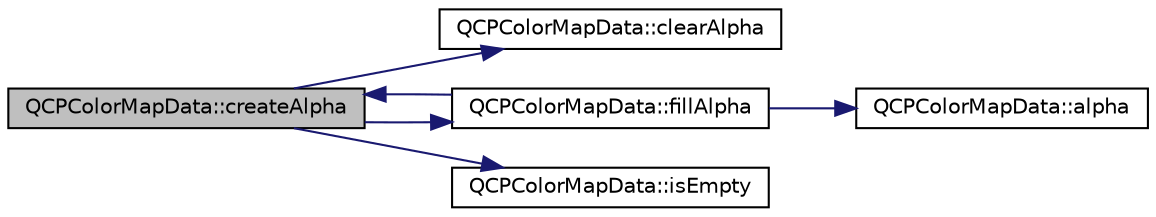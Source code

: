 digraph "QCPColorMapData::createAlpha"
{
 // LATEX_PDF_SIZE
  edge [fontname="Helvetica",fontsize="10",labelfontname="Helvetica",labelfontsize="10"];
  node [fontname="Helvetica",fontsize="10",shape=record];
  rankdir="LR";
  Node1 [label="QCPColorMapData::createAlpha",height=0.2,width=0.4,color="black", fillcolor="grey75", style="filled", fontcolor="black",tooltip=" "];
  Node1 -> Node2 [color="midnightblue",fontsize="10",style="solid",fontname="Helvetica"];
  Node2 [label="QCPColorMapData::clearAlpha",height=0.2,width=0.4,color="black", fillcolor="white", style="filled",URL="$classQCPColorMapData.html#a14d08b9c3720cd719400079b86d3906b",tooltip=" "];
  Node1 -> Node3 [color="midnightblue",fontsize="10",style="solid",fontname="Helvetica"];
  Node3 [label="QCPColorMapData::fillAlpha",height=0.2,width=0.4,color="black", fillcolor="white", style="filled",URL="$classQCPColorMapData.html#a93e2a549d7702bc849cd48a585294657",tooltip=" "];
  Node3 -> Node4 [color="midnightblue",fontsize="10",style="solid",fontname="Helvetica"];
  Node4 [label="QCPColorMapData::alpha",height=0.2,width=0.4,color="black", fillcolor="white", style="filled",URL="$classQCPColorMapData.html#a4f7e6b7a97017400cbbd46f0660e68ea",tooltip=" "];
  Node3 -> Node1 [color="midnightblue",fontsize="10",style="solid",fontname="Helvetica"];
  Node1 -> Node5 [color="midnightblue",fontsize="10",style="solid",fontname="Helvetica"];
  Node5 [label="QCPColorMapData::isEmpty",height=0.2,width=0.4,color="black", fillcolor="white", style="filled",URL="$classQCPColorMapData.html#aea88cc75a76ca571acf29b2ba8ac970d",tooltip=" "];
}
